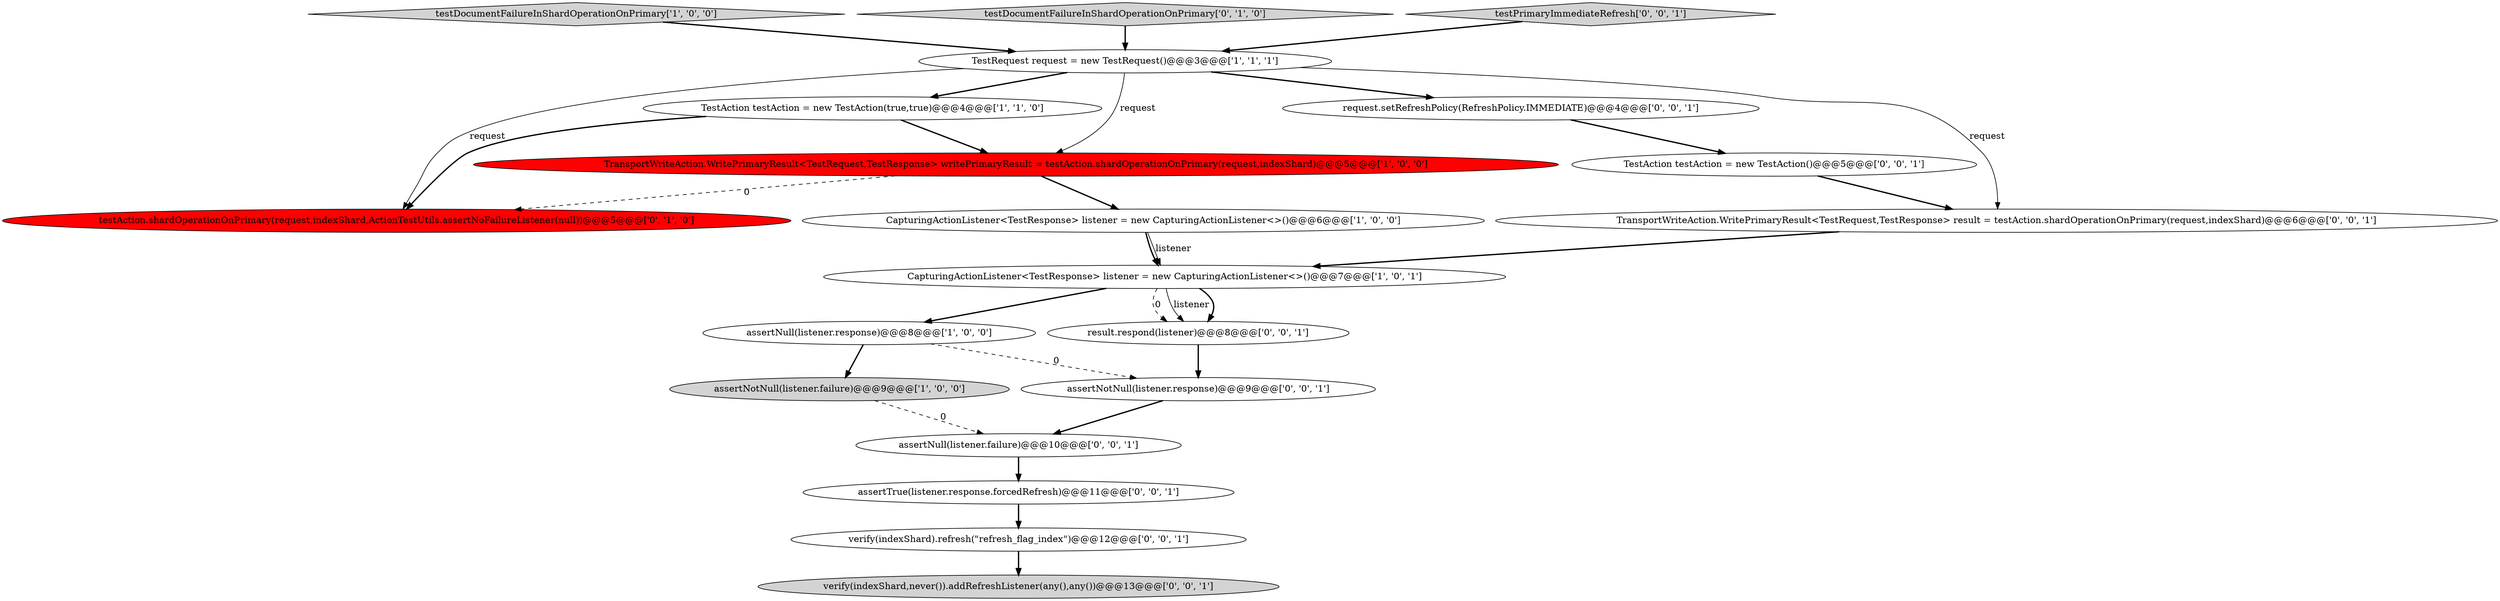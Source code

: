 digraph {
17 [style = filled, label = "verify(indexShard).refresh(\"refresh_flag_index\")@@@12@@@['0', '0', '1']", fillcolor = white, shape = ellipse image = "AAA0AAABBB3BBB"];
2 [style = filled, label = "assertNotNull(listener.failure)@@@9@@@['1', '0', '0']", fillcolor = lightgray, shape = ellipse image = "AAA0AAABBB1BBB"];
6 [style = filled, label = "assertNull(listener.response)@@@8@@@['1', '0', '0']", fillcolor = white, shape = ellipse image = "AAA0AAABBB1BBB"];
5 [style = filled, label = "TestRequest request = new TestRequest()@@@3@@@['1', '1', '1']", fillcolor = white, shape = ellipse image = "AAA0AAABBB1BBB"];
1 [style = filled, label = "CapturingActionListener<TestResponse> listener = new CapturingActionListener<>()@@@6@@@['1', '0', '0']", fillcolor = white, shape = ellipse image = "AAA0AAABBB1BBB"];
8 [style = filled, label = "testAction.shardOperationOnPrimary(request,indexShard,ActionTestUtils.assertNoFailureListener(null))@@@5@@@['0', '1', '0']", fillcolor = red, shape = ellipse image = "AAA1AAABBB2BBB"];
10 [style = filled, label = "assertTrue(listener.response.forcedRefresh)@@@11@@@['0', '0', '1']", fillcolor = white, shape = ellipse image = "AAA0AAABBB3BBB"];
15 [style = filled, label = "TestAction testAction = new TestAction()@@@5@@@['0', '0', '1']", fillcolor = white, shape = ellipse image = "AAA0AAABBB3BBB"];
0 [style = filled, label = "CapturingActionListener<TestResponse> listener = new CapturingActionListener<>()@@@7@@@['1', '0', '1']", fillcolor = white, shape = ellipse image = "AAA0AAABBB1BBB"];
16 [style = filled, label = "assertNotNull(listener.response)@@@9@@@['0', '0', '1']", fillcolor = white, shape = ellipse image = "AAA0AAABBB3BBB"];
13 [style = filled, label = "request.setRefreshPolicy(RefreshPolicy.IMMEDIATE)@@@4@@@['0', '0', '1']", fillcolor = white, shape = ellipse image = "AAA0AAABBB3BBB"];
19 [style = filled, label = "assertNull(listener.failure)@@@10@@@['0', '0', '1']", fillcolor = white, shape = ellipse image = "AAA0AAABBB3BBB"];
4 [style = filled, label = "testDocumentFailureInShardOperationOnPrimary['1', '0', '0']", fillcolor = lightgray, shape = diamond image = "AAA0AAABBB1BBB"];
9 [style = filled, label = "testDocumentFailureInShardOperationOnPrimary['0', '1', '0']", fillcolor = lightgray, shape = diamond image = "AAA0AAABBB2BBB"];
11 [style = filled, label = "result.respond(listener)@@@8@@@['0', '0', '1']", fillcolor = white, shape = ellipse image = "AAA0AAABBB3BBB"];
7 [style = filled, label = "TransportWriteAction.WritePrimaryResult<TestRequest,TestResponse> writePrimaryResult = testAction.shardOperationOnPrimary(request,indexShard)@@@5@@@['1', '0', '0']", fillcolor = red, shape = ellipse image = "AAA1AAABBB1BBB"];
3 [style = filled, label = "TestAction testAction = new TestAction(true,true)@@@4@@@['1', '1', '0']", fillcolor = white, shape = ellipse image = "AAA0AAABBB1BBB"];
12 [style = filled, label = "verify(indexShard,never()).addRefreshListener(any(),any())@@@13@@@['0', '0', '1']", fillcolor = lightgray, shape = ellipse image = "AAA0AAABBB3BBB"];
18 [style = filled, label = "TransportWriteAction.WritePrimaryResult<TestRequest,TestResponse> result = testAction.shardOperationOnPrimary(request,indexShard)@@@6@@@['0', '0', '1']", fillcolor = white, shape = ellipse image = "AAA0AAABBB3BBB"];
14 [style = filled, label = "testPrimaryImmediateRefresh['0', '0', '1']", fillcolor = lightgray, shape = diamond image = "AAA0AAABBB3BBB"];
5->3 [style = bold, label=""];
11->16 [style = bold, label=""];
2->19 [style = dashed, label="0"];
7->1 [style = bold, label=""];
5->18 [style = solid, label="request"];
5->8 [style = solid, label="request"];
0->6 [style = bold, label=""];
7->8 [style = dashed, label="0"];
0->11 [style = bold, label=""];
19->10 [style = bold, label=""];
10->17 [style = bold, label=""];
0->11 [style = dashed, label="0"];
1->0 [style = bold, label=""];
16->19 [style = bold, label=""];
15->18 [style = bold, label=""];
6->2 [style = bold, label=""];
17->12 [style = bold, label=""];
6->16 [style = dashed, label="0"];
3->7 [style = bold, label=""];
3->8 [style = bold, label=""];
5->13 [style = bold, label=""];
5->7 [style = solid, label="request"];
9->5 [style = bold, label=""];
1->0 [style = solid, label="listener"];
13->15 [style = bold, label=""];
4->5 [style = bold, label=""];
18->0 [style = bold, label=""];
0->11 [style = solid, label="listener"];
14->5 [style = bold, label=""];
}
